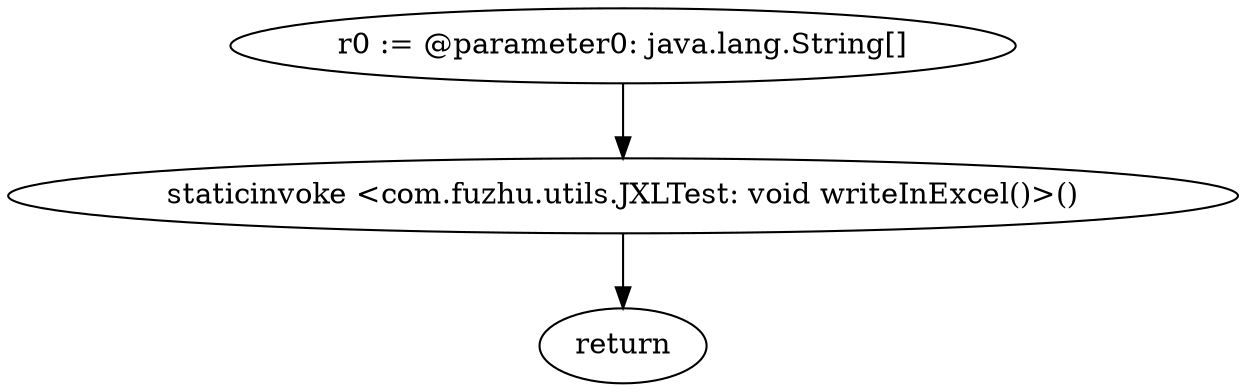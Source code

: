 digraph "unitGraph" {
    "r0 := @parameter0: java.lang.String[]"
    "staticinvoke <com.fuzhu.utils.JXLTest: void writeInExcel()>()"
    "return"
    "r0 := @parameter0: java.lang.String[]"->"staticinvoke <com.fuzhu.utils.JXLTest: void writeInExcel()>()";
    "staticinvoke <com.fuzhu.utils.JXLTest: void writeInExcel()>()"->"return";
}
